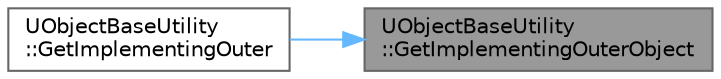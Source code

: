 digraph "UObjectBaseUtility::GetImplementingOuterObject"
{
 // INTERACTIVE_SVG=YES
 // LATEX_PDF_SIZE
  bgcolor="transparent";
  edge [fontname=Helvetica,fontsize=10,labelfontname=Helvetica,labelfontsize=10];
  node [fontname=Helvetica,fontsize=10,shape=box,height=0.2,width=0.4];
  rankdir="RL";
  Node1 [id="Node000001",label="UObjectBaseUtility\l::GetImplementingOuterObject",height=0.2,width=0.4,color="gray40", fillcolor="grey60", style="filled", fontcolor="black",tooltip="Traverses the outer chain looking for the next object that implements the specified UInterface (InInt..."];
  Node1 -> Node2 [id="edge1_Node000001_Node000002",dir="back",color="steelblue1",style="solid",tooltip=" "];
  Node2 [id="Node000002",label="UObjectBaseUtility\l::GetImplementingOuter",height=0.2,width=0.4,color="grey40", fillcolor="white", style="filled",URL="$d6/d7b/classUObjectBaseUtility.html#a00c2cf25b18f3f4c23f30b87931a61e0",tooltip="Traverses the outer chain looking for the next object that implements the specified IInterface (Inter..."];
}
